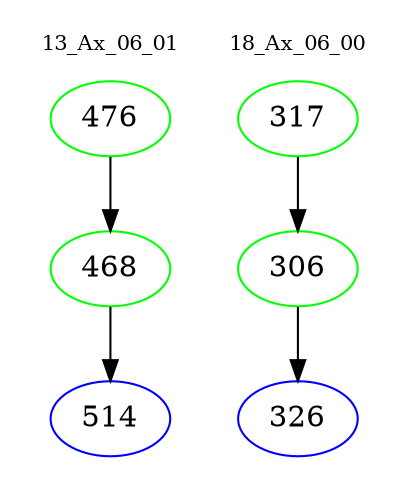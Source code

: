 digraph{
subgraph cluster_0 {
color = white
label = "13_Ax_06_01";
fontsize=10;
T0_476 [label="476", color="green"]
T0_476 -> T0_468 [color="black"]
T0_468 [label="468", color="green"]
T0_468 -> T0_514 [color="black"]
T0_514 [label="514", color="blue"]
}
subgraph cluster_1 {
color = white
label = "18_Ax_06_00";
fontsize=10;
T1_317 [label="317", color="green"]
T1_317 -> T1_306 [color="black"]
T1_306 [label="306", color="green"]
T1_306 -> T1_326 [color="black"]
T1_326 [label="326", color="blue"]
}
}
